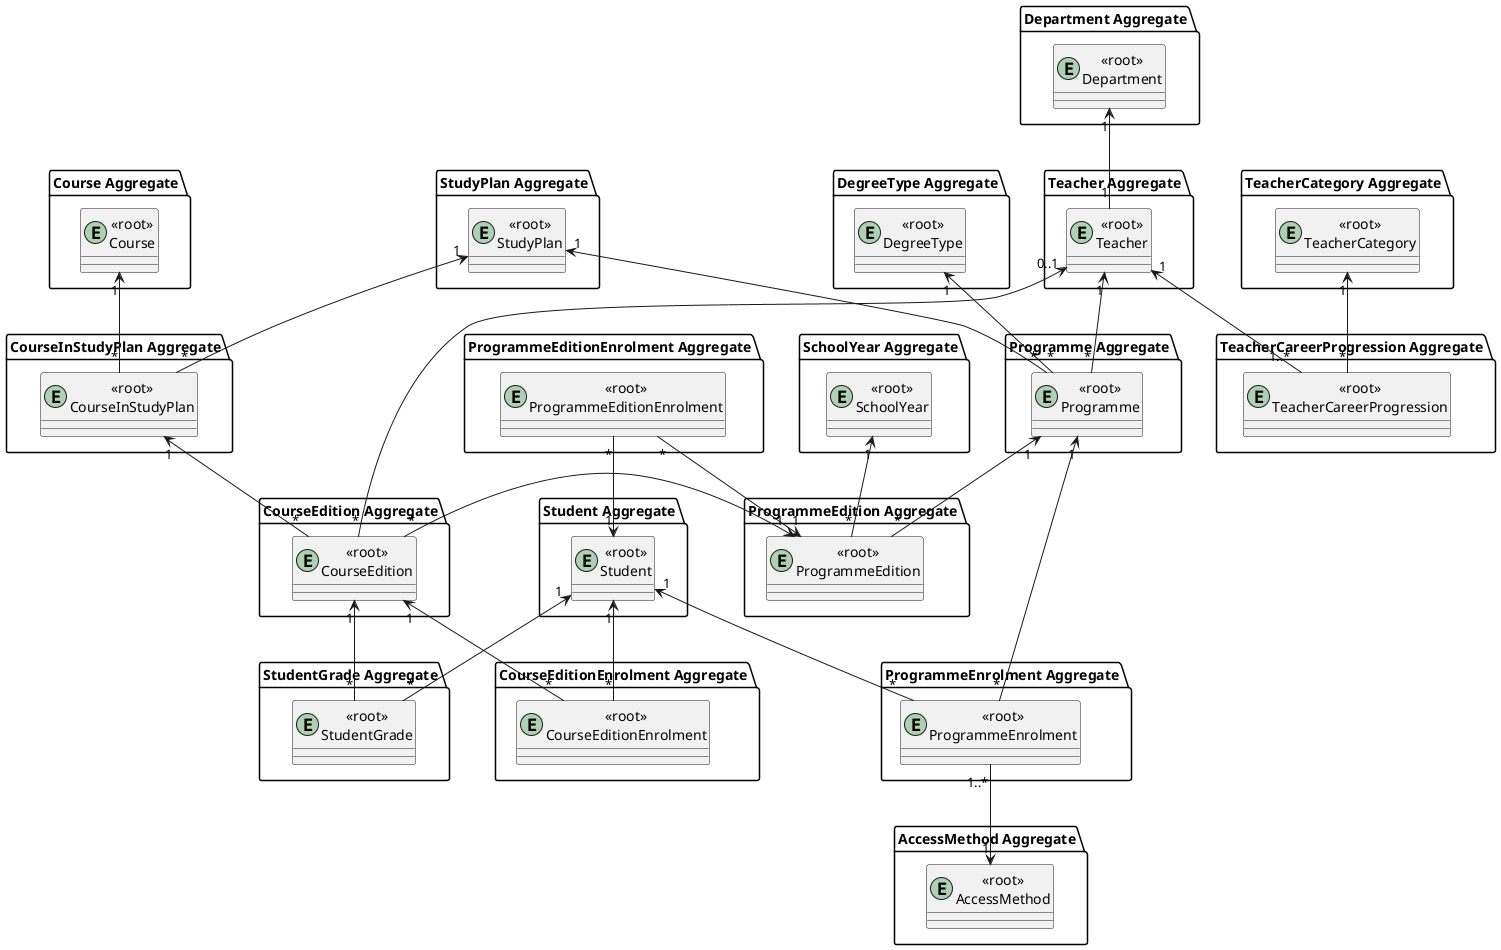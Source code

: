 @startuml
skinparam ranksep 100
skinparam nodesep 100

package "CourseInStudyPlan Aggregate" {
    entity "<<root>>\nCourseInStudyPlan" {
    }
}

package "StudyPlan Aggregate" {
    entity "<<root>>\nStudyPlan" {
    }
}

package "DegreeType Aggregate" {
    entity "<<root>>\nDegreeType" {
    }
}

package "Programme Aggregate" {
    entity "<<root>>\nProgramme" {
    }
}

package "Course Aggregate" {
    entity "<<root>>\nCourse" {
    }
}

package "SchoolYear Aggregate" {
    entity "<<root>>\nSchoolYear" {
    }
}

package "ProgrammeEdition Aggregate" {
    entity "<<root>>\nProgrammeEdition" {
    }
}

package "CourseEdition Aggregate" {
    entity "<<root>>\nCourseEdition" {
    }
}

package "CourseEditionEnrolment Aggregate" {
    entity "<<root>>\nCourseEditionEnrolment" {
    }
}

package "ProgrammeEditionEnrolment Aggregate" {
    entity "<<root>>\nProgrammeEditionEnrolment" {
    }
}

package "ProgrammeEnrolment Aggregate" {
    entity "<<root>>\nProgrammeEnrolment" {
    }
}

package "AccessMethod Aggregate" {
    entity "<<root>>\nAccessMethod" {
    }
}

package "Student Aggregate" {
    entity "<<root>>\nStudent" {
    }
}

package "StudentGrade Aggregate" {
    entity "<<root>>\nStudentGrade" {
    }
}

package "Teacher Aggregate" {
    entity "<<root>>\nTeacher" {
    }
}

package "TeacherCareerProgression Aggregate" {
    entity "<<root>>\nTeacherCareerProgression" {
    }
}

package "TeacherCategory Aggregate" {
    entity "<<root>>\nTeacherCategory" {
    }
}

package "Department Aggregate" {
    entity "<<root>>\nDepartment" {
    }
}

"<<root>>\nStudyPlan" "1" <-- "*" "<<root>>\nCourseInStudyPlan"
"<<root>>\nStudyPlan" "1" <-- "*" "<<root>>\nProgramme"
"<<root>>\nProgramme" "1" <-- "*" "<<root>>\nProgrammeEdition"
"<<root>>\nProgrammeEdition" "1" <-- "*" "<<root>>\nCourseEdition"
"<<root>>\nCourseInStudyPlan" "1" <-- "*" "<<root>>\nCourseEdition"
"<<root>>\nCourseEdition" "1" <-- "*" "<<root>>\nCourseEditionEnrolment"
"<<root>>\nCourseEdition" "1" <-- "*" "<<root>>\nStudentGrade"
"<<root>>\nCourseEditionEnrolment" "*" --> "1" "<<root>>\nStudent"
"<<root>>\nStudent" "1" <-- "*" "<<root>>\nProgrammeEnrolment"
"<<root>>\nProgrammeEnrolment" "1..*" --> "1" "<<root>>\nAccessMethod"
"<<root>>\nProgrammeEditionEnrolment" "*" --> "1" "<<root>>\nStudent"
"<<root>>\nProgrammeEditionEnrolment" "*" --> "1" "<<root>>\nProgrammeEdition"
"<<root>>\nSchoolYear" "1" <-- "*" "<<root>>\nProgrammeEdition"
"<<root>>\nDegreeType" "1" <-- "*" "<<root>>\nProgramme"
"<<root>>\nTeacher" "0..1" <-- "*" "<<root>>\nCourseEdition"
"<<root>>\nTeacher" "1" <-- "*" "<<root>>\nProgramme"
"<<root>>\nTeacherCategory" "1" <-- "*" "<<root>>\nTeacherCareerProgression"
"<<root>>\nTeacher" "1" <-- "1..*" "<<root>>\nTeacherCareerProgression"
"<<root>>\nTeacher" "1" -u-> "1" "<<root>>\nDepartment"
"<<root>>\nStudent" "1" <-- "*" "<<root>>\nStudentGrade"
"<<root>>\nCourse" "1" <-- "*" "<<root>>\nCourseInStudyPlan"
"<<root>>\nProgrammeEnrolment" "*" --> "1" "<<root>>\nProgramme"

@enduml